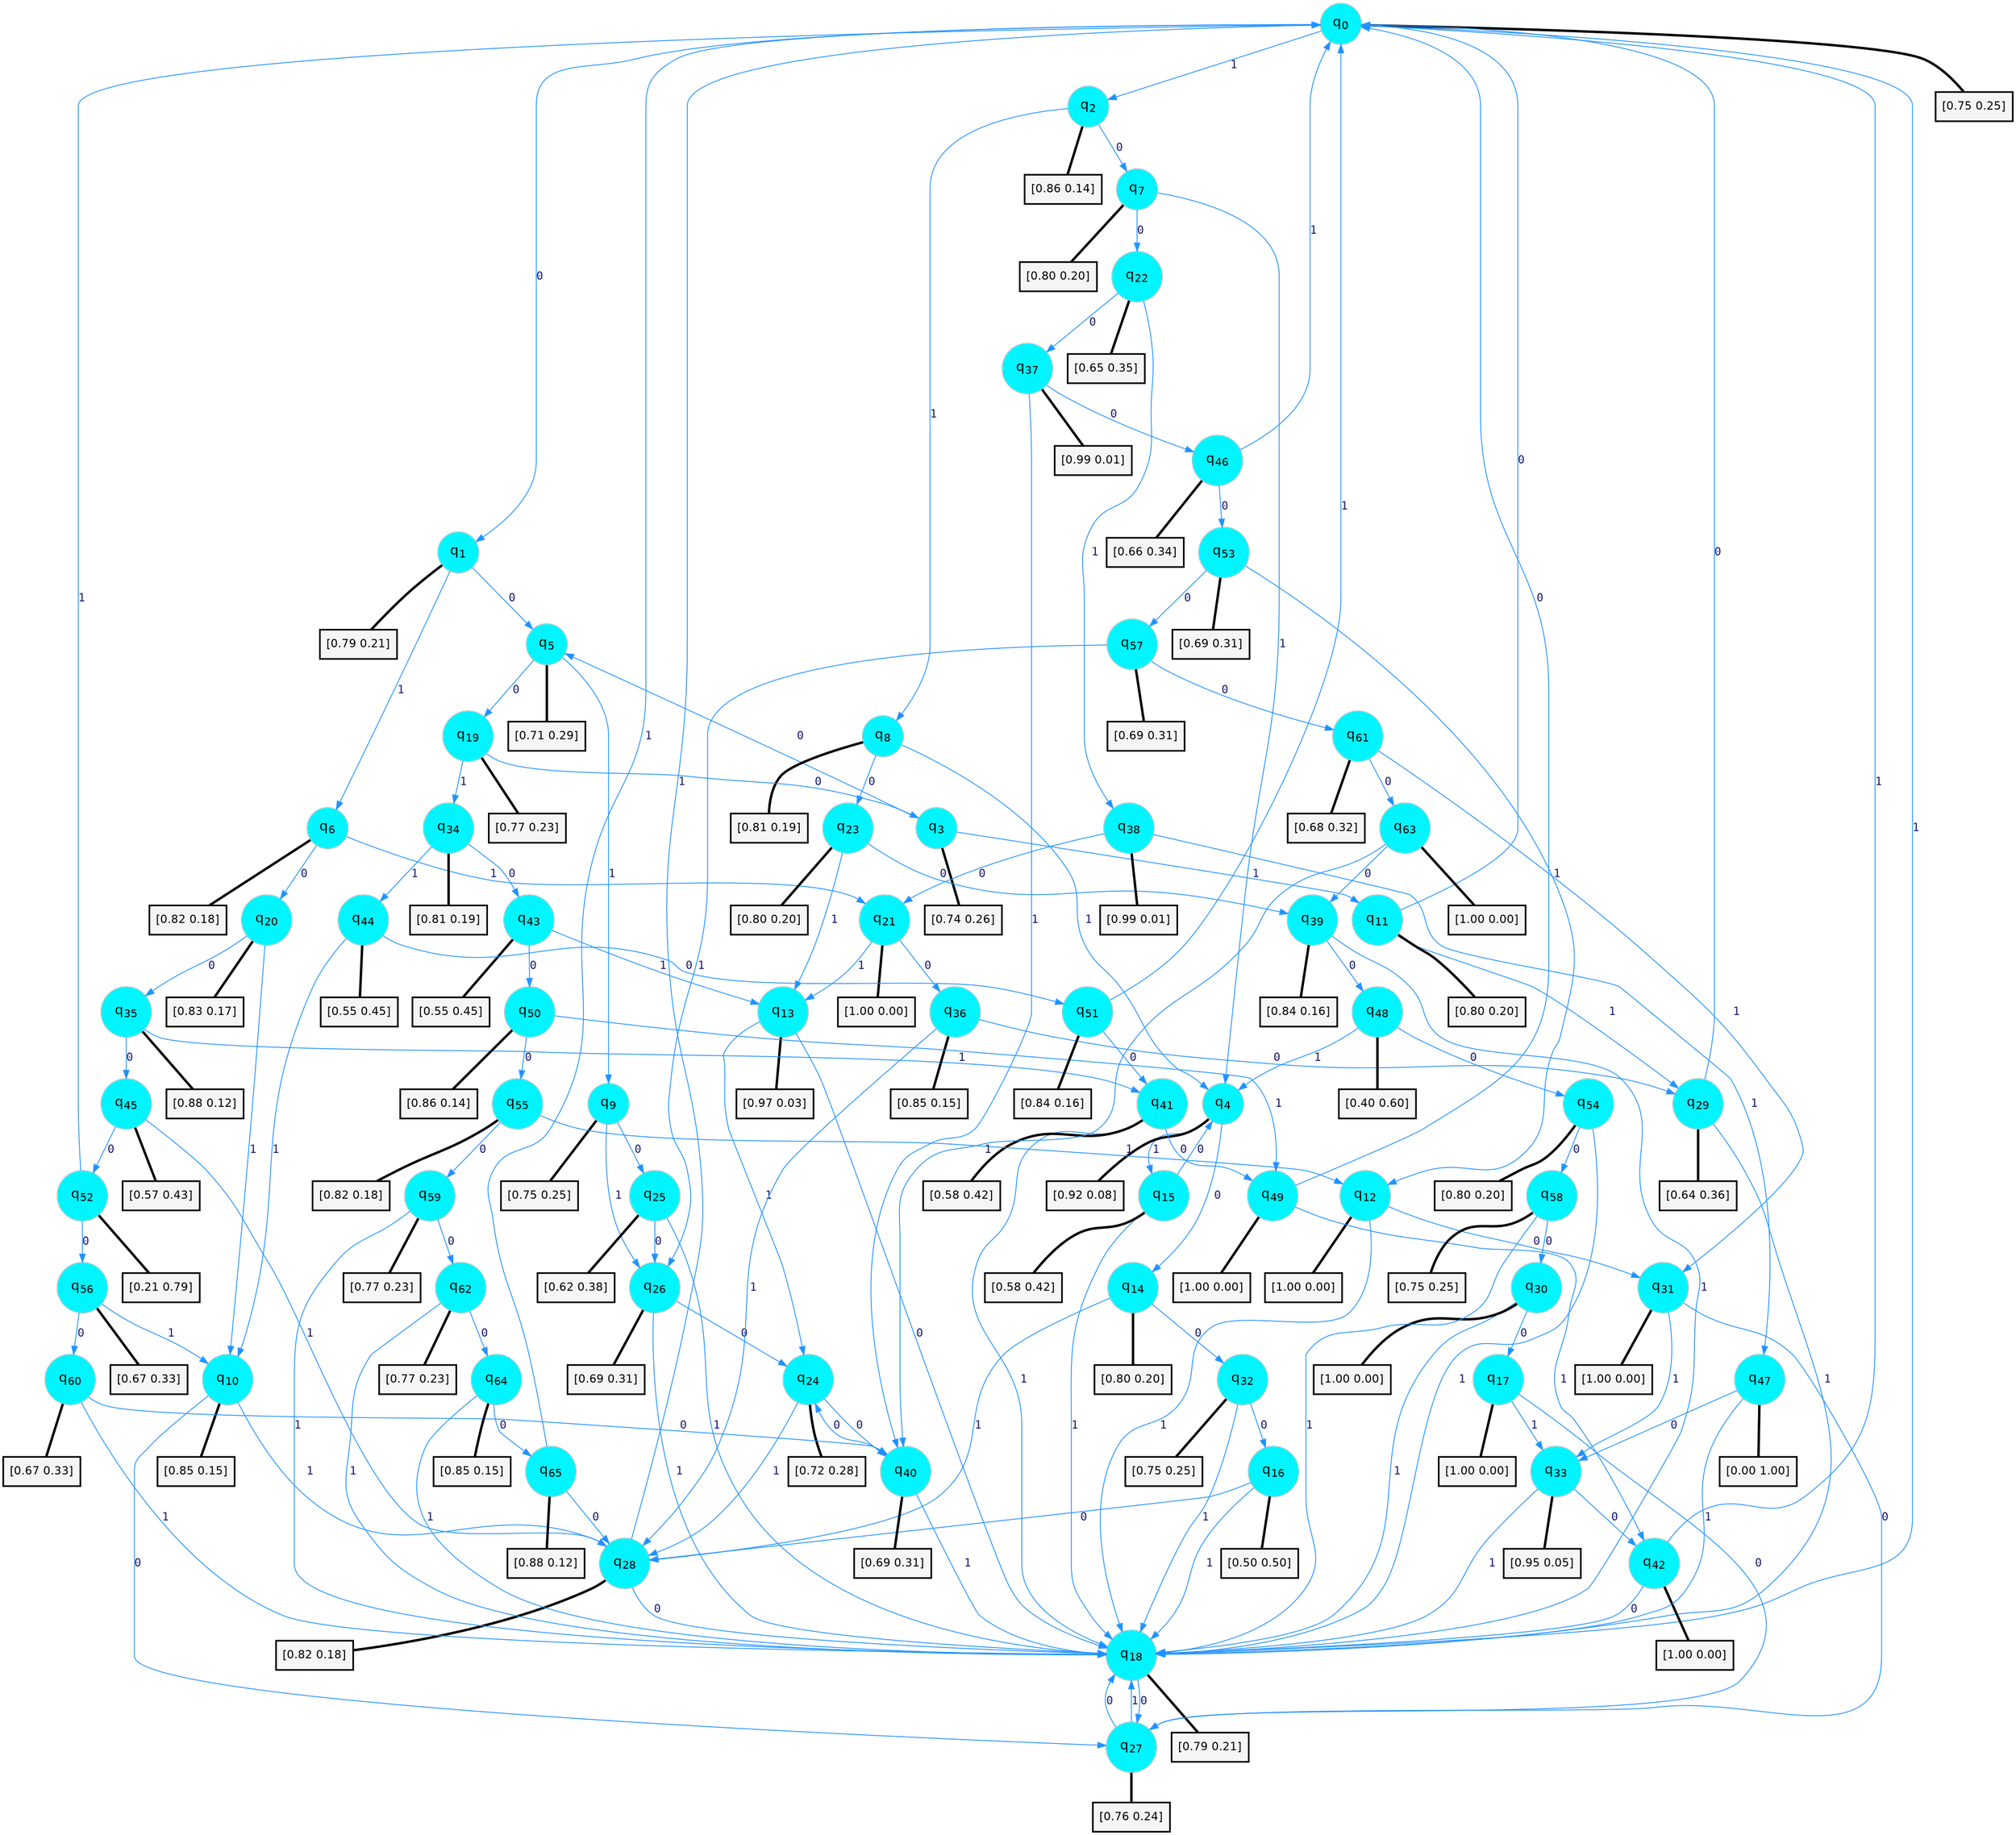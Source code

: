 digraph G {
graph [
bgcolor=transparent, dpi=300, rankdir=TD, size="40,25"];
node [
color=gray, fillcolor=turquoise1, fontcolor=black, fontname=Helvetica, fontsize=16, fontweight=bold, shape=circle, style=filled];
edge [
arrowsize=1, color=dodgerblue1, fontcolor=midnightblue, fontname=courier, fontweight=bold, penwidth=1, style=solid, weight=20];
0[label=<q<SUB>0</SUB>>];
1[label=<q<SUB>1</SUB>>];
2[label=<q<SUB>2</SUB>>];
3[label=<q<SUB>3</SUB>>];
4[label=<q<SUB>4</SUB>>];
5[label=<q<SUB>5</SUB>>];
6[label=<q<SUB>6</SUB>>];
7[label=<q<SUB>7</SUB>>];
8[label=<q<SUB>8</SUB>>];
9[label=<q<SUB>9</SUB>>];
10[label=<q<SUB>10</SUB>>];
11[label=<q<SUB>11</SUB>>];
12[label=<q<SUB>12</SUB>>];
13[label=<q<SUB>13</SUB>>];
14[label=<q<SUB>14</SUB>>];
15[label=<q<SUB>15</SUB>>];
16[label=<q<SUB>16</SUB>>];
17[label=<q<SUB>17</SUB>>];
18[label=<q<SUB>18</SUB>>];
19[label=<q<SUB>19</SUB>>];
20[label=<q<SUB>20</SUB>>];
21[label=<q<SUB>21</SUB>>];
22[label=<q<SUB>22</SUB>>];
23[label=<q<SUB>23</SUB>>];
24[label=<q<SUB>24</SUB>>];
25[label=<q<SUB>25</SUB>>];
26[label=<q<SUB>26</SUB>>];
27[label=<q<SUB>27</SUB>>];
28[label=<q<SUB>28</SUB>>];
29[label=<q<SUB>29</SUB>>];
30[label=<q<SUB>30</SUB>>];
31[label=<q<SUB>31</SUB>>];
32[label=<q<SUB>32</SUB>>];
33[label=<q<SUB>33</SUB>>];
34[label=<q<SUB>34</SUB>>];
35[label=<q<SUB>35</SUB>>];
36[label=<q<SUB>36</SUB>>];
37[label=<q<SUB>37</SUB>>];
38[label=<q<SUB>38</SUB>>];
39[label=<q<SUB>39</SUB>>];
40[label=<q<SUB>40</SUB>>];
41[label=<q<SUB>41</SUB>>];
42[label=<q<SUB>42</SUB>>];
43[label=<q<SUB>43</SUB>>];
44[label=<q<SUB>44</SUB>>];
45[label=<q<SUB>45</SUB>>];
46[label=<q<SUB>46</SUB>>];
47[label=<q<SUB>47</SUB>>];
48[label=<q<SUB>48</SUB>>];
49[label=<q<SUB>49</SUB>>];
50[label=<q<SUB>50</SUB>>];
51[label=<q<SUB>51</SUB>>];
52[label=<q<SUB>52</SUB>>];
53[label=<q<SUB>53</SUB>>];
54[label=<q<SUB>54</SUB>>];
55[label=<q<SUB>55</SUB>>];
56[label=<q<SUB>56</SUB>>];
57[label=<q<SUB>57</SUB>>];
58[label=<q<SUB>58</SUB>>];
59[label=<q<SUB>59</SUB>>];
60[label=<q<SUB>60</SUB>>];
61[label=<q<SUB>61</SUB>>];
62[label=<q<SUB>62</SUB>>];
63[label=<q<SUB>63</SUB>>];
64[label=<q<SUB>64</SUB>>];
65[label=<q<SUB>65</SUB>>];
66[label="[0.75 0.25]", shape=box,fontcolor=black, fontname=Helvetica, fontsize=14, penwidth=2, fillcolor=whitesmoke,color=black];
67[label="[0.79 0.21]", shape=box,fontcolor=black, fontname=Helvetica, fontsize=14, penwidth=2, fillcolor=whitesmoke,color=black];
68[label="[0.86 0.14]", shape=box,fontcolor=black, fontname=Helvetica, fontsize=14, penwidth=2, fillcolor=whitesmoke,color=black];
69[label="[0.74 0.26]", shape=box,fontcolor=black, fontname=Helvetica, fontsize=14, penwidth=2, fillcolor=whitesmoke,color=black];
70[label="[0.92 0.08]", shape=box,fontcolor=black, fontname=Helvetica, fontsize=14, penwidth=2, fillcolor=whitesmoke,color=black];
71[label="[0.71 0.29]", shape=box,fontcolor=black, fontname=Helvetica, fontsize=14, penwidth=2, fillcolor=whitesmoke,color=black];
72[label="[0.82 0.18]", shape=box,fontcolor=black, fontname=Helvetica, fontsize=14, penwidth=2, fillcolor=whitesmoke,color=black];
73[label="[0.80 0.20]", shape=box,fontcolor=black, fontname=Helvetica, fontsize=14, penwidth=2, fillcolor=whitesmoke,color=black];
74[label="[0.81 0.19]", shape=box,fontcolor=black, fontname=Helvetica, fontsize=14, penwidth=2, fillcolor=whitesmoke,color=black];
75[label="[0.75 0.25]", shape=box,fontcolor=black, fontname=Helvetica, fontsize=14, penwidth=2, fillcolor=whitesmoke,color=black];
76[label="[0.85 0.15]", shape=box,fontcolor=black, fontname=Helvetica, fontsize=14, penwidth=2, fillcolor=whitesmoke,color=black];
77[label="[0.80 0.20]", shape=box,fontcolor=black, fontname=Helvetica, fontsize=14, penwidth=2, fillcolor=whitesmoke,color=black];
78[label="[1.00 0.00]", shape=box,fontcolor=black, fontname=Helvetica, fontsize=14, penwidth=2, fillcolor=whitesmoke,color=black];
79[label="[0.97 0.03]", shape=box,fontcolor=black, fontname=Helvetica, fontsize=14, penwidth=2, fillcolor=whitesmoke,color=black];
80[label="[0.80 0.20]", shape=box,fontcolor=black, fontname=Helvetica, fontsize=14, penwidth=2, fillcolor=whitesmoke,color=black];
81[label="[0.58 0.42]", shape=box,fontcolor=black, fontname=Helvetica, fontsize=14, penwidth=2, fillcolor=whitesmoke,color=black];
82[label="[0.50 0.50]", shape=box,fontcolor=black, fontname=Helvetica, fontsize=14, penwidth=2, fillcolor=whitesmoke,color=black];
83[label="[1.00 0.00]", shape=box,fontcolor=black, fontname=Helvetica, fontsize=14, penwidth=2, fillcolor=whitesmoke,color=black];
84[label="[0.79 0.21]", shape=box,fontcolor=black, fontname=Helvetica, fontsize=14, penwidth=2, fillcolor=whitesmoke,color=black];
85[label="[0.77 0.23]", shape=box,fontcolor=black, fontname=Helvetica, fontsize=14, penwidth=2, fillcolor=whitesmoke,color=black];
86[label="[0.83 0.17]", shape=box,fontcolor=black, fontname=Helvetica, fontsize=14, penwidth=2, fillcolor=whitesmoke,color=black];
87[label="[1.00 0.00]", shape=box,fontcolor=black, fontname=Helvetica, fontsize=14, penwidth=2, fillcolor=whitesmoke,color=black];
88[label="[0.65 0.35]", shape=box,fontcolor=black, fontname=Helvetica, fontsize=14, penwidth=2, fillcolor=whitesmoke,color=black];
89[label="[0.80 0.20]", shape=box,fontcolor=black, fontname=Helvetica, fontsize=14, penwidth=2, fillcolor=whitesmoke,color=black];
90[label="[0.72 0.28]", shape=box,fontcolor=black, fontname=Helvetica, fontsize=14, penwidth=2, fillcolor=whitesmoke,color=black];
91[label="[0.62 0.38]", shape=box,fontcolor=black, fontname=Helvetica, fontsize=14, penwidth=2, fillcolor=whitesmoke,color=black];
92[label="[0.69 0.31]", shape=box,fontcolor=black, fontname=Helvetica, fontsize=14, penwidth=2, fillcolor=whitesmoke,color=black];
93[label="[0.76 0.24]", shape=box,fontcolor=black, fontname=Helvetica, fontsize=14, penwidth=2, fillcolor=whitesmoke,color=black];
94[label="[0.82 0.18]", shape=box,fontcolor=black, fontname=Helvetica, fontsize=14, penwidth=2, fillcolor=whitesmoke,color=black];
95[label="[0.64 0.36]", shape=box,fontcolor=black, fontname=Helvetica, fontsize=14, penwidth=2, fillcolor=whitesmoke,color=black];
96[label="[1.00 0.00]", shape=box,fontcolor=black, fontname=Helvetica, fontsize=14, penwidth=2, fillcolor=whitesmoke,color=black];
97[label="[1.00 0.00]", shape=box,fontcolor=black, fontname=Helvetica, fontsize=14, penwidth=2, fillcolor=whitesmoke,color=black];
98[label="[0.75 0.25]", shape=box,fontcolor=black, fontname=Helvetica, fontsize=14, penwidth=2, fillcolor=whitesmoke,color=black];
99[label="[0.95 0.05]", shape=box,fontcolor=black, fontname=Helvetica, fontsize=14, penwidth=2, fillcolor=whitesmoke,color=black];
100[label="[0.81 0.19]", shape=box,fontcolor=black, fontname=Helvetica, fontsize=14, penwidth=2, fillcolor=whitesmoke,color=black];
101[label="[0.88 0.12]", shape=box,fontcolor=black, fontname=Helvetica, fontsize=14, penwidth=2, fillcolor=whitesmoke,color=black];
102[label="[0.85 0.15]", shape=box,fontcolor=black, fontname=Helvetica, fontsize=14, penwidth=2, fillcolor=whitesmoke,color=black];
103[label="[0.99 0.01]", shape=box,fontcolor=black, fontname=Helvetica, fontsize=14, penwidth=2, fillcolor=whitesmoke,color=black];
104[label="[0.99 0.01]", shape=box,fontcolor=black, fontname=Helvetica, fontsize=14, penwidth=2, fillcolor=whitesmoke,color=black];
105[label="[0.84 0.16]", shape=box,fontcolor=black, fontname=Helvetica, fontsize=14, penwidth=2, fillcolor=whitesmoke,color=black];
106[label="[0.69 0.31]", shape=box,fontcolor=black, fontname=Helvetica, fontsize=14, penwidth=2, fillcolor=whitesmoke,color=black];
107[label="[0.58 0.42]", shape=box,fontcolor=black, fontname=Helvetica, fontsize=14, penwidth=2, fillcolor=whitesmoke,color=black];
108[label="[1.00 0.00]", shape=box,fontcolor=black, fontname=Helvetica, fontsize=14, penwidth=2, fillcolor=whitesmoke,color=black];
109[label="[0.55 0.45]", shape=box,fontcolor=black, fontname=Helvetica, fontsize=14, penwidth=2, fillcolor=whitesmoke,color=black];
110[label="[0.55 0.45]", shape=box,fontcolor=black, fontname=Helvetica, fontsize=14, penwidth=2, fillcolor=whitesmoke,color=black];
111[label="[0.57 0.43]", shape=box,fontcolor=black, fontname=Helvetica, fontsize=14, penwidth=2, fillcolor=whitesmoke,color=black];
112[label="[0.66 0.34]", shape=box,fontcolor=black, fontname=Helvetica, fontsize=14, penwidth=2, fillcolor=whitesmoke,color=black];
113[label="[0.00 1.00]", shape=box,fontcolor=black, fontname=Helvetica, fontsize=14, penwidth=2, fillcolor=whitesmoke,color=black];
114[label="[0.40 0.60]", shape=box,fontcolor=black, fontname=Helvetica, fontsize=14, penwidth=2, fillcolor=whitesmoke,color=black];
115[label="[1.00 0.00]", shape=box,fontcolor=black, fontname=Helvetica, fontsize=14, penwidth=2, fillcolor=whitesmoke,color=black];
116[label="[0.86 0.14]", shape=box,fontcolor=black, fontname=Helvetica, fontsize=14, penwidth=2, fillcolor=whitesmoke,color=black];
117[label="[0.84 0.16]", shape=box,fontcolor=black, fontname=Helvetica, fontsize=14, penwidth=2, fillcolor=whitesmoke,color=black];
118[label="[0.21 0.79]", shape=box,fontcolor=black, fontname=Helvetica, fontsize=14, penwidth=2, fillcolor=whitesmoke,color=black];
119[label="[0.69 0.31]", shape=box,fontcolor=black, fontname=Helvetica, fontsize=14, penwidth=2, fillcolor=whitesmoke,color=black];
120[label="[0.80 0.20]", shape=box,fontcolor=black, fontname=Helvetica, fontsize=14, penwidth=2, fillcolor=whitesmoke,color=black];
121[label="[0.82 0.18]", shape=box,fontcolor=black, fontname=Helvetica, fontsize=14, penwidth=2, fillcolor=whitesmoke,color=black];
122[label="[0.67 0.33]", shape=box,fontcolor=black, fontname=Helvetica, fontsize=14, penwidth=2, fillcolor=whitesmoke,color=black];
123[label="[0.69 0.31]", shape=box,fontcolor=black, fontname=Helvetica, fontsize=14, penwidth=2, fillcolor=whitesmoke,color=black];
124[label="[0.75 0.25]", shape=box,fontcolor=black, fontname=Helvetica, fontsize=14, penwidth=2, fillcolor=whitesmoke,color=black];
125[label="[0.77 0.23]", shape=box,fontcolor=black, fontname=Helvetica, fontsize=14, penwidth=2, fillcolor=whitesmoke,color=black];
126[label="[0.67 0.33]", shape=box,fontcolor=black, fontname=Helvetica, fontsize=14, penwidth=2, fillcolor=whitesmoke,color=black];
127[label="[0.68 0.32]", shape=box,fontcolor=black, fontname=Helvetica, fontsize=14, penwidth=2, fillcolor=whitesmoke,color=black];
128[label="[0.77 0.23]", shape=box,fontcolor=black, fontname=Helvetica, fontsize=14, penwidth=2, fillcolor=whitesmoke,color=black];
129[label="[1.00 0.00]", shape=box,fontcolor=black, fontname=Helvetica, fontsize=14, penwidth=2, fillcolor=whitesmoke,color=black];
130[label="[0.85 0.15]", shape=box,fontcolor=black, fontname=Helvetica, fontsize=14, penwidth=2, fillcolor=whitesmoke,color=black];
131[label="[0.88 0.12]", shape=box,fontcolor=black, fontname=Helvetica, fontsize=14, penwidth=2, fillcolor=whitesmoke,color=black];
0->1 [label=0];
0->2 [label=1];
0->66 [arrowhead=none, penwidth=3,color=black];
1->5 [label=0];
1->6 [label=1];
1->67 [arrowhead=none, penwidth=3,color=black];
2->7 [label=0];
2->8 [label=1];
2->68 [arrowhead=none, penwidth=3,color=black];
3->5 [label=0];
3->11 [label=1];
3->69 [arrowhead=none, penwidth=3,color=black];
4->14 [label=0];
4->15 [label=1];
4->70 [arrowhead=none, penwidth=3,color=black];
5->19 [label=0];
5->9 [label=1];
5->71 [arrowhead=none, penwidth=3,color=black];
6->20 [label=0];
6->21 [label=1];
6->72 [arrowhead=none, penwidth=3,color=black];
7->22 [label=0];
7->4 [label=1];
7->73 [arrowhead=none, penwidth=3,color=black];
8->23 [label=0];
8->4 [label=1];
8->74 [arrowhead=none, penwidth=3,color=black];
9->25 [label=0];
9->26 [label=1];
9->75 [arrowhead=none, penwidth=3,color=black];
10->27 [label=0];
10->28 [label=1];
10->76 [arrowhead=none, penwidth=3,color=black];
11->0 [label=0];
11->29 [label=1];
11->77 [arrowhead=none, penwidth=3,color=black];
12->31 [label=0];
12->18 [label=1];
12->78 [arrowhead=none, penwidth=3,color=black];
13->18 [label=0];
13->24 [label=1];
13->79 [arrowhead=none, penwidth=3,color=black];
14->32 [label=0];
14->28 [label=1];
14->80 [arrowhead=none, penwidth=3,color=black];
15->4 [label=0];
15->18 [label=1];
15->81 [arrowhead=none, penwidth=3,color=black];
16->28 [label=0];
16->18 [label=1];
16->82 [arrowhead=none, penwidth=3,color=black];
17->27 [label=0];
17->33 [label=1];
17->83 [arrowhead=none, penwidth=3,color=black];
18->27 [label=0];
18->0 [label=1];
18->84 [arrowhead=none, penwidth=3,color=black];
19->3 [label=0];
19->34 [label=1];
19->85 [arrowhead=none, penwidth=3,color=black];
20->35 [label=0];
20->10 [label=1];
20->86 [arrowhead=none, penwidth=3,color=black];
21->36 [label=0];
21->13 [label=1];
21->87 [arrowhead=none, penwidth=3,color=black];
22->37 [label=0];
22->38 [label=1];
22->88 [arrowhead=none, penwidth=3,color=black];
23->39 [label=0];
23->13 [label=1];
23->89 [arrowhead=none, penwidth=3,color=black];
24->40 [label=0];
24->28 [label=1];
24->90 [arrowhead=none, penwidth=3,color=black];
25->26 [label=0];
25->18 [label=1];
25->91 [arrowhead=none, penwidth=3,color=black];
26->24 [label=0];
26->18 [label=1];
26->92 [arrowhead=none, penwidth=3,color=black];
27->18 [label=0];
27->18 [label=1];
27->93 [arrowhead=none, penwidth=3,color=black];
28->18 [label=0];
28->0 [label=1];
28->94 [arrowhead=none, penwidth=3,color=black];
29->0 [label=0];
29->18 [label=1];
29->95 [arrowhead=none, penwidth=3,color=black];
30->17 [label=0];
30->18 [label=1];
30->96 [arrowhead=none, penwidth=3,color=black];
31->27 [label=0];
31->33 [label=1];
31->97 [arrowhead=none, penwidth=3,color=black];
32->16 [label=0];
32->18 [label=1];
32->98 [arrowhead=none, penwidth=3,color=black];
33->42 [label=0];
33->18 [label=1];
33->99 [arrowhead=none, penwidth=3,color=black];
34->43 [label=0];
34->44 [label=1];
34->100 [arrowhead=none, penwidth=3,color=black];
35->45 [label=0];
35->41 [label=1];
35->101 [arrowhead=none, penwidth=3,color=black];
36->29 [label=0];
36->28 [label=1];
36->102 [arrowhead=none, penwidth=3,color=black];
37->46 [label=0];
37->40 [label=1];
37->103 [arrowhead=none, penwidth=3,color=black];
38->21 [label=0];
38->47 [label=1];
38->104 [arrowhead=none, penwidth=3,color=black];
39->48 [label=0];
39->18 [label=1];
39->105 [arrowhead=none, penwidth=3,color=black];
40->24 [label=0];
40->18 [label=1];
40->106 [arrowhead=none, penwidth=3,color=black];
41->49 [label=0];
41->18 [label=1];
41->107 [arrowhead=none, penwidth=3,color=black];
42->18 [label=0];
42->0 [label=1];
42->108 [arrowhead=none, penwidth=3,color=black];
43->50 [label=0];
43->13 [label=1];
43->109 [arrowhead=none, penwidth=3,color=black];
44->51 [label=0];
44->10 [label=1];
44->110 [arrowhead=none, penwidth=3,color=black];
45->52 [label=0];
45->28 [label=1];
45->111 [arrowhead=none, penwidth=3,color=black];
46->53 [label=0];
46->0 [label=1];
46->112 [arrowhead=none, penwidth=3,color=black];
47->33 [label=0];
47->18 [label=1];
47->113 [arrowhead=none, penwidth=3,color=black];
48->54 [label=0];
48->4 [label=1];
48->114 [arrowhead=none, penwidth=3,color=black];
49->0 [label=0];
49->42 [label=1];
49->115 [arrowhead=none, penwidth=3,color=black];
50->55 [label=0];
50->49 [label=1];
50->116 [arrowhead=none, penwidth=3,color=black];
51->41 [label=0];
51->0 [label=1];
51->117 [arrowhead=none, penwidth=3,color=black];
52->56 [label=0];
52->0 [label=1];
52->118 [arrowhead=none, penwidth=3,color=black];
53->57 [label=0];
53->12 [label=1];
53->119 [arrowhead=none, penwidth=3,color=black];
54->58 [label=0];
54->18 [label=1];
54->120 [arrowhead=none, penwidth=3,color=black];
55->59 [label=0];
55->12 [label=1];
55->121 [arrowhead=none, penwidth=3,color=black];
56->60 [label=0];
56->10 [label=1];
56->122 [arrowhead=none, penwidth=3,color=black];
57->61 [label=0];
57->26 [label=1];
57->123 [arrowhead=none, penwidth=3,color=black];
58->30 [label=0];
58->18 [label=1];
58->124 [arrowhead=none, penwidth=3,color=black];
59->62 [label=0];
59->18 [label=1];
59->125 [arrowhead=none, penwidth=3,color=black];
60->40 [label=0];
60->18 [label=1];
60->126 [arrowhead=none, penwidth=3,color=black];
61->63 [label=0];
61->31 [label=1];
61->127 [arrowhead=none, penwidth=3,color=black];
62->64 [label=0];
62->18 [label=1];
62->128 [arrowhead=none, penwidth=3,color=black];
63->39 [label=0];
63->40 [label=1];
63->129 [arrowhead=none, penwidth=3,color=black];
64->65 [label=0];
64->18 [label=1];
64->130 [arrowhead=none, penwidth=3,color=black];
65->28 [label=0];
65->0 [label=1];
65->131 [arrowhead=none, penwidth=3,color=black];
}
